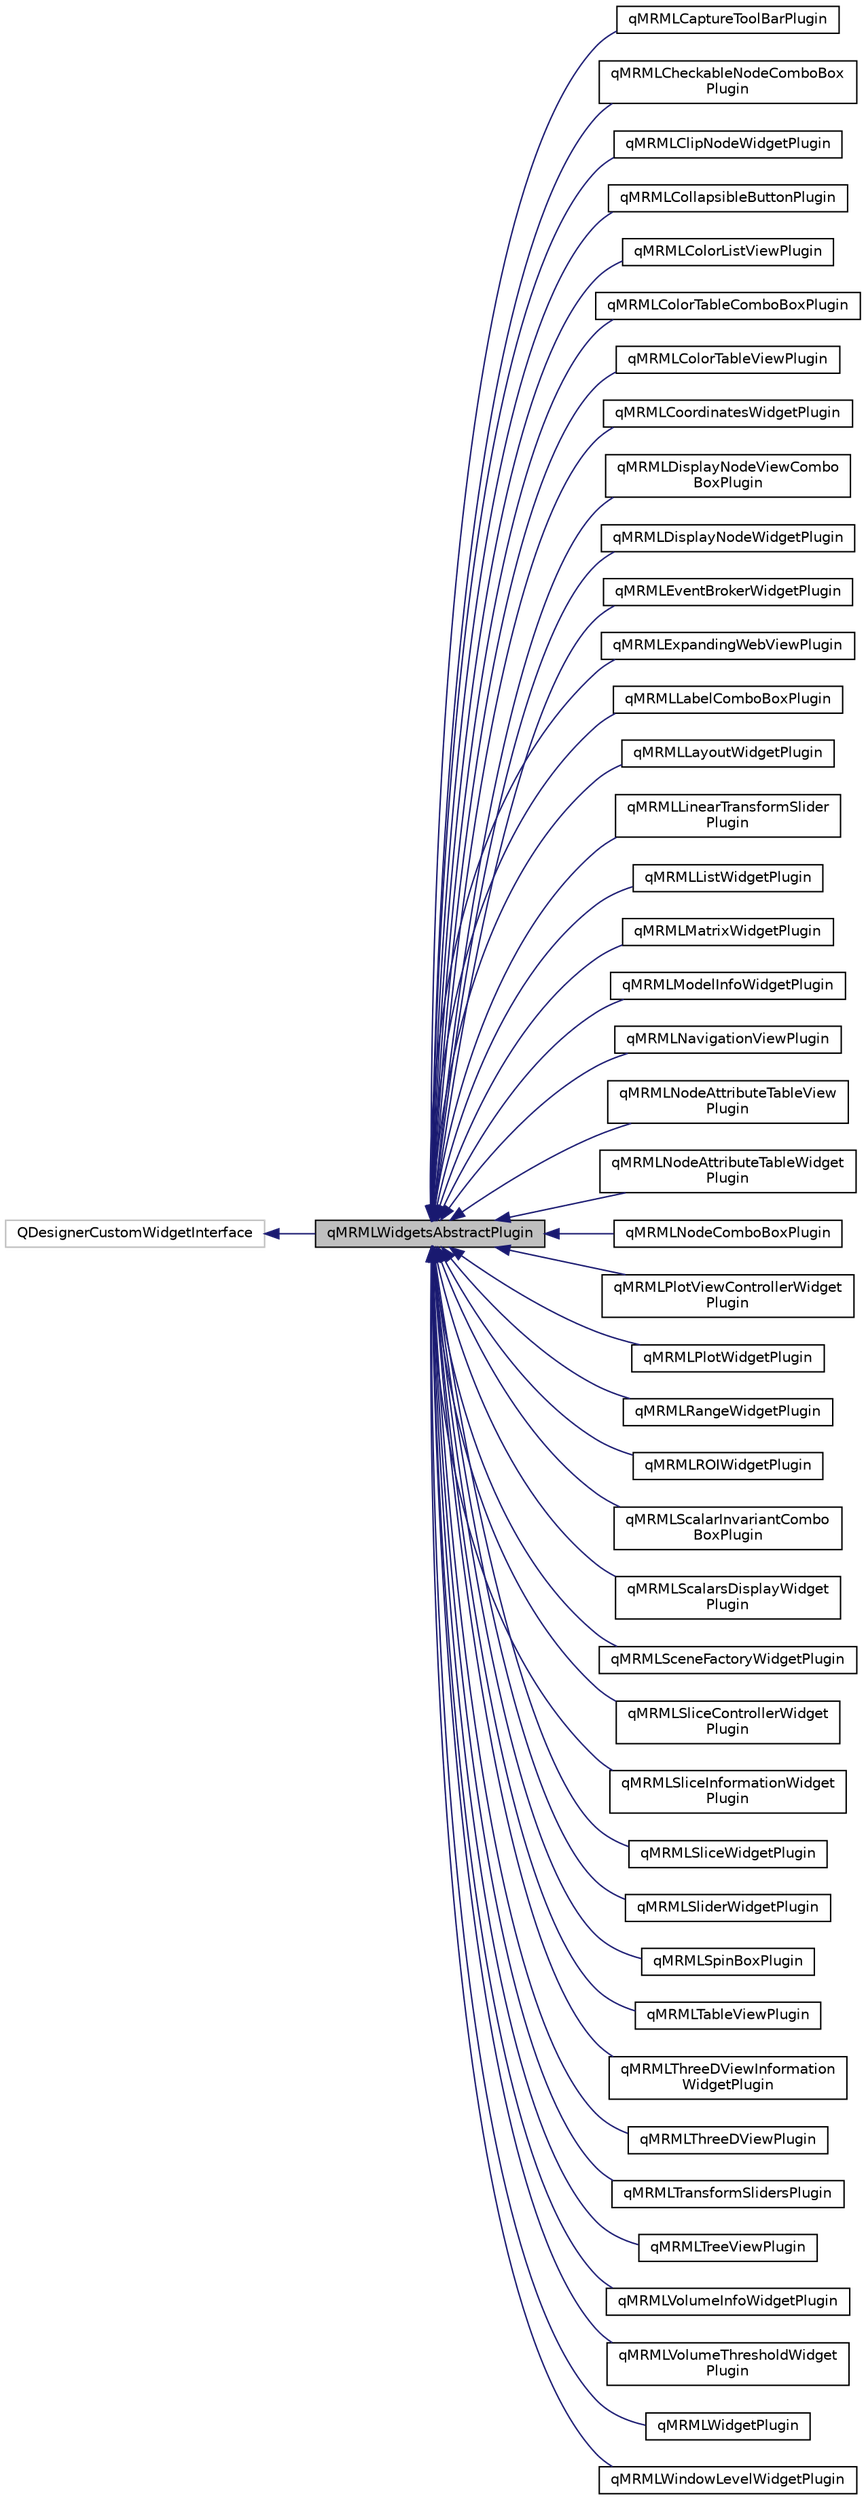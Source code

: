 digraph "qMRMLWidgetsAbstractPlugin"
{
  bgcolor="transparent";
  edge [fontname="Helvetica",fontsize="10",labelfontname="Helvetica",labelfontsize="10"];
  node [fontname="Helvetica",fontsize="10",shape=record];
  rankdir="LR";
  Node0 [label="qMRMLWidgetsAbstractPlugin",height=0.2,width=0.4,color="black", fillcolor="grey75", style="filled", fontcolor="black"];
  Node1 -> Node0 [dir="back",color="midnightblue",fontsize="10",style="solid",fontname="Helvetica"];
  Node1 [label="QDesignerCustomWidgetInterface",height=0.2,width=0.4,color="grey75"];
  Node0 -> Node2 [dir="back",color="midnightblue",fontsize="10",style="solid",fontname="Helvetica"];
  Node2 [label="qMRMLCaptureToolBarPlugin",height=0.2,width=0.4,color="black",URL="$classqMRMLCaptureToolBarPlugin.html"];
  Node0 -> Node3 [dir="back",color="midnightblue",fontsize="10",style="solid",fontname="Helvetica"];
  Node3 [label="qMRMLCheckableNodeComboBox\lPlugin",height=0.2,width=0.4,color="black",URL="$classqMRMLCheckableNodeComboBoxPlugin.html"];
  Node0 -> Node4 [dir="back",color="midnightblue",fontsize="10",style="solid",fontname="Helvetica"];
  Node4 [label="qMRMLClipNodeWidgetPlugin",height=0.2,width=0.4,color="black",URL="$classqMRMLClipNodeWidgetPlugin.html"];
  Node0 -> Node5 [dir="back",color="midnightblue",fontsize="10",style="solid",fontname="Helvetica"];
  Node5 [label="qMRMLCollapsibleButtonPlugin",height=0.2,width=0.4,color="black",URL="$classqMRMLCollapsibleButtonPlugin.html"];
  Node0 -> Node6 [dir="back",color="midnightblue",fontsize="10",style="solid",fontname="Helvetica"];
  Node6 [label="qMRMLColorListViewPlugin",height=0.2,width=0.4,color="black",URL="$classqMRMLColorListViewPlugin.html"];
  Node0 -> Node7 [dir="back",color="midnightblue",fontsize="10",style="solid",fontname="Helvetica"];
  Node7 [label="qMRMLColorTableComboBoxPlugin",height=0.2,width=0.4,color="black",URL="$classqMRMLColorTableComboBoxPlugin.html"];
  Node0 -> Node8 [dir="back",color="midnightblue",fontsize="10",style="solid",fontname="Helvetica"];
  Node8 [label="qMRMLColorTableViewPlugin",height=0.2,width=0.4,color="black",URL="$classqMRMLColorTableViewPlugin.html"];
  Node0 -> Node9 [dir="back",color="midnightblue",fontsize="10",style="solid",fontname="Helvetica"];
  Node9 [label="qMRMLCoordinatesWidgetPlugin",height=0.2,width=0.4,color="black",URL="$classqMRMLCoordinatesWidgetPlugin.html"];
  Node0 -> Node10 [dir="back",color="midnightblue",fontsize="10",style="solid",fontname="Helvetica"];
  Node10 [label="qMRMLDisplayNodeViewCombo\lBoxPlugin",height=0.2,width=0.4,color="black",URL="$classqMRMLDisplayNodeViewComboBoxPlugin.html"];
  Node0 -> Node11 [dir="back",color="midnightblue",fontsize="10",style="solid",fontname="Helvetica"];
  Node11 [label="qMRMLDisplayNodeWidgetPlugin",height=0.2,width=0.4,color="black",URL="$classqMRMLDisplayNodeWidgetPlugin.html"];
  Node0 -> Node12 [dir="back",color="midnightblue",fontsize="10",style="solid",fontname="Helvetica"];
  Node12 [label="qMRMLEventBrokerWidgetPlugin",height=0.2,width=0.4,color="black",URL="$classqMRMLEventBrokerWidgetPlugin.html"];
  Node0 -> Node13 [dir="back",color="midnightblue",fontsize="10",style="solid",fontname="Helvetica"];
  Node13 [label="qMRMLExpandingWebViewPlugin",height=0.2,width=0.4,color="black",URL="$classqMRMLExpandingWebViewPlugin.html"];
  Node0 -> Node14 [dir="back",color="midnightblue",fontsize="10",style="solid",fontname="Helvetica"];
  Node14 [label="qMRMLLabelComboBoxPlugin",height=0.2,width=0.4,color="black",URL="$classqMRMLLabelComboBoxPlugin.html"];
  Node0 -> Node15 [dir="back",color="midnightblue",fontsize="10",style="solid",fontname="Helvetica"];
  Node15 [label="qMRMLLayoutWidgetPlugin",height=0.2,width=0.4,color="black",URL="$classqMRMLLayoutWidgetPlugin.html"];
  Node0 -> Node16 [dir="back",color="midnightblue",fontsize="10",style="solid",fontname="Helvetica"];
  Node16 [label="qMRMLLinearTransformSlider\lPlugin",height=0.2,width=0.4,color="black",URL="$classqMRMLLinearTransformSliderPlugin.html"];
  Node0 -> Node17 [dir="back",color="midnightblue",fontsize="10",style="solid",fontname="Helvetica"];
  Node17 [label="qMRMLListWidgetPlugin",height=0.2,width=0.4,color="black",URL="$classqMRMLListWidgetPlugin.html"];
  Node0 -> Node18 [dir="back",color="midnightblue",fontsize="10",style="solid",fontname="Helvetica"];
  Node18 [label="qMRMLMatrixWidgetPlugin",height=0.2,width=0.4,color="black",URL="$classqMRMLMatrixWidgetPlugin.html"];
  Node0 -> Node19 [dir="back",color="midnightblue",fontsize="10",style="solid",fontname="Helvetica"];
  Node19 [label="qMRMLModelInfoWidgetPlugin",height=0.2,width=0.4,color="black",URL="$classqMRMLModelInfoWidgetPlugin.html"];
  Node0 -> Node20 [dir="back",color="midnightblue",fontsize="10",style="solid",fontname="Helvetica"];
  Node20 [label="qMRMLNavigationViewPlugin",height=0.2,width=0.4,color="black",URL="$classqMRMLNavigationViewPlugin.html"];
  Node0 -> Node21 [dir="back",color="midnightblue",fontsize="10",style="solid",fontname="Helvetica"];
  Node21 [label="qMRMLNodeAttributeTableView\lPlugin",height=0.2,width=0.4,color="black",URL="$classqMRMLNodeAttributeTableViewPlugin.html"];
  Node0 -> Node22 [dir="back",color="midnightblue",fontsize="10",style="solid",fontname="Helvetica"];
  Node22 [label="qMRMLNodeAttributeTableWidget\lPlugin",height=0.2,width=0.4,color="black",URL="$classqMRMLNodeAttributeTableWidgetPlugin.html"];
  Node0 -> Node23 [dir="back",color="midnightblue",fontsize="10",style="solid",fontname="Helvetica"];
  Node23 [label="qMRMLNodeComboBoxPlugin",height=0.2,width=0.4,color="black",URL="$classqMRMLNodeComboBoxPlugin.html"];
  Node0 -> Node24 [dir="back",color="midnightblue",fontsize="10",style="solid",fontname="Helvetica"];
  Node24 [label="qMRMLPlotViewControllerWidget\lPlugin",height=0.2,width=0.4,color="black",URL="$classqMRMLPlotViewControllerWidgetPlugin.html"];
  Node0 -> Node25 [dir="back",color="midnightblue",fontsize="10",style="solid",fontname="Helvetica"];
  Node25 [label="qMRMLPlotWidgetPlugin",height=0.2,width=0.4,color="black",URL="$classqMRMLPlotWidgetPlugin.html"];
  Node0 -> Node26 [dir="back",color="midnightblue",fontsize="10",style="solid",fontname="Helvetica"];
  Node26 [label="qMRMLRangeWidgetPlugin",height=0.2,width=0.4,color="black",URL="$classqMRMLRangeWidgetPlugin.html"];
  Node0 -> Node27 [dir="back",color="midnightblue",fontsize="10",style="solid",fontname="Helvetica"];
  Node27 [label="qMRMLROIWidgetPlugin",height=0.2,width=0.4,color="black",URL="$classqMRMLROIWidgetPlugin.html"];
  Node0 -> Node28 [dir="back",color="midnightblue",fontsize="10",style="solid",fontname="Helvetica"];
  Node28 [label="qMRMLScalarInvariantCombo\lBoxPlugin",height=0.2,width=0.4,color="black",URL="$classqMRMLScalarInvariantComboBoxPlugin.html"];
  Node0 -> Node29 [dir="back",color="midnightblue",fontsize="10",style="solid",fontname="Helvetica"];
  Node29 [label="qMRMLScalarsDisplayWidget\lPlugin",height=0.2,width=0.4,color="black",URL="$classqMRMLScalarsDisplayWidgetPlugin.html"];
  Node0 -> Node30 [dir="back",color="midnightblue",fontsize="10",style="solid",fontname="Helvetica"];
  Node30 [label="qMRMLSceneFactoryWidgetPlugin",height=0.2,width=0.4,color="black",URL="$classqMRMLSceneFactoryWidgetPlugin.html"];
  Node0 -> Node31 [dir="back",color="midnightblue",fontsize="10",style="solid",fontname="Helvetica"];
  Node31 [label="qMRMLSliceControllerWidget\lPlugin",height=0.2,width=0.4,color="black",URL="$classqMRMLSliceControllerWidgetPlugin.html"];
  Node0 -> Node32 [dir="back",color="midnightblue",fontsize="10",style="solid",fontname="Helvetica"];
  Node32 [label="qMRMLSliceInformationWidget\lPlugin",height=0.2,width=0.4,color="black",URL="$classqMRMLSliceInformationWidgetPlugin.html"];
  Node0 -> Node33 [dir="back",color="midnightblue",fontsize="10",style="solid",fontname="Helvetica"];
  Node33 [label="qMRMLSliceWidgetPlugin",height=0.2,width=0.4,color="black",URL="$classqMRMLSliceWidgetPlugin.html"];
  Node0 -> Node34 [dir="back",color="midnightblue",fontsize="10",style="solid",fontname="Helvetica"];
  Node34 [label="qMRMLSliderWidgetPlugin",height=0.2,width=0.4,color="black",URL="$classqMRMLSliderWidgetPlugin.html"];
  Node0 -> Node35 [dir="back",color="midnightblue",fontsize="10",style="solid",fontname="Helvetica"];
  Node35 [label="qMRMLSpinBoxPlugin",height=0.2,width=0.4,color="black",URL="$classqMRMLSpinBoxPlugin.html"];
  Node0 -> Node36 [dir="back",color="midnightblue",fontsize="10",style="solid",fontname="Helvetica"];
  Node36 [label="qMRMLTableViewPlugin",height=0.2,width=0.4,color="black",URL="$classqMRMLTableViewPlugin.html"];
  Node0 -> Node37 [dir="back",color="midnightblue",fontsize="10",style="solid",fontname="Helvetica"];
  Node37 [label="qMRMLThreeDViewInformation\lWidgetPlugin",height=0.2,width=0.4,color="black",URL="$classqMRMLThreeDViewInformationWidgetPlugin.html"];
  Node0 -> Node38 [dir="back",color="midnightblue",fontsize="10",style="solid",fontname="Helvetica"];
  Node38 [label="qMRMLThreeDViewPlugin",height=0.2,width=0.4,color="black",URL="$classqMRMLThreeDViewPlugin.html"];
  Node0 -> Node39 [dir="back",color="midnightblue",fontsize="10",style="solid",fontname="Helvetica"];
  Node39 [label="qMRMLTransformSlidersPlugin",height=0.2,width=0.4,color="black",URL="$classqMRMLTransformSlidersPlugin.html"];
  Node0 -> Node40 [dir="back",color="midnightblue",fontsize="10",style="solid",fontname="Helvetica"];
  Node40 [label="qMRMLTreeViewPlugin",height=0.2,width=0.4,color="black",URL="$classqMRMLTreeViewPlugin.html"];
  Node0 -> Node41 [dir="back",color="midnightblue",fontsize="10",style="solid",fontname="Helvetica"];
  Node41 [label="qMRMLVolumeInfoWidgetPlugin",height=0.2,width=0.4,color="black",URL="$classqMRMLVolumeInfoWidgetPlugin.html"];
  Node0 -> Node42 [dir="back",color="midnightblue",fontsize="10",style="solid",fontname="Helvetica"];
  Node42 [label="qMRMLVolumeThresholdWidget\lPlugin",height=0.2,width=0.4,color="black",URL="$classqMRMLVolumeThresholdWidgetPlugin.html"];
  Node0 -> Node43 [dir="back",color="midnightblue",fontsize="10",style="solid",fontname="Helvetica"];
  Node43 [label="qMRMLWidgetPlugin",height=0.2,width=0.4,color="black",URL="$classqMRMLWidgetPlugin.html"];
  Node0 -> Node44 [dir="back",color="midnightblue",fontsize="10",style="solid",fontname="Helvetica"];
  Node44 [label="qMRMLWindowLevelWidgetPlugin",height=0.2,width=0.4,color="black",URL="$classqMRMLWindowLevelWidgetPlugin.html"];
}
